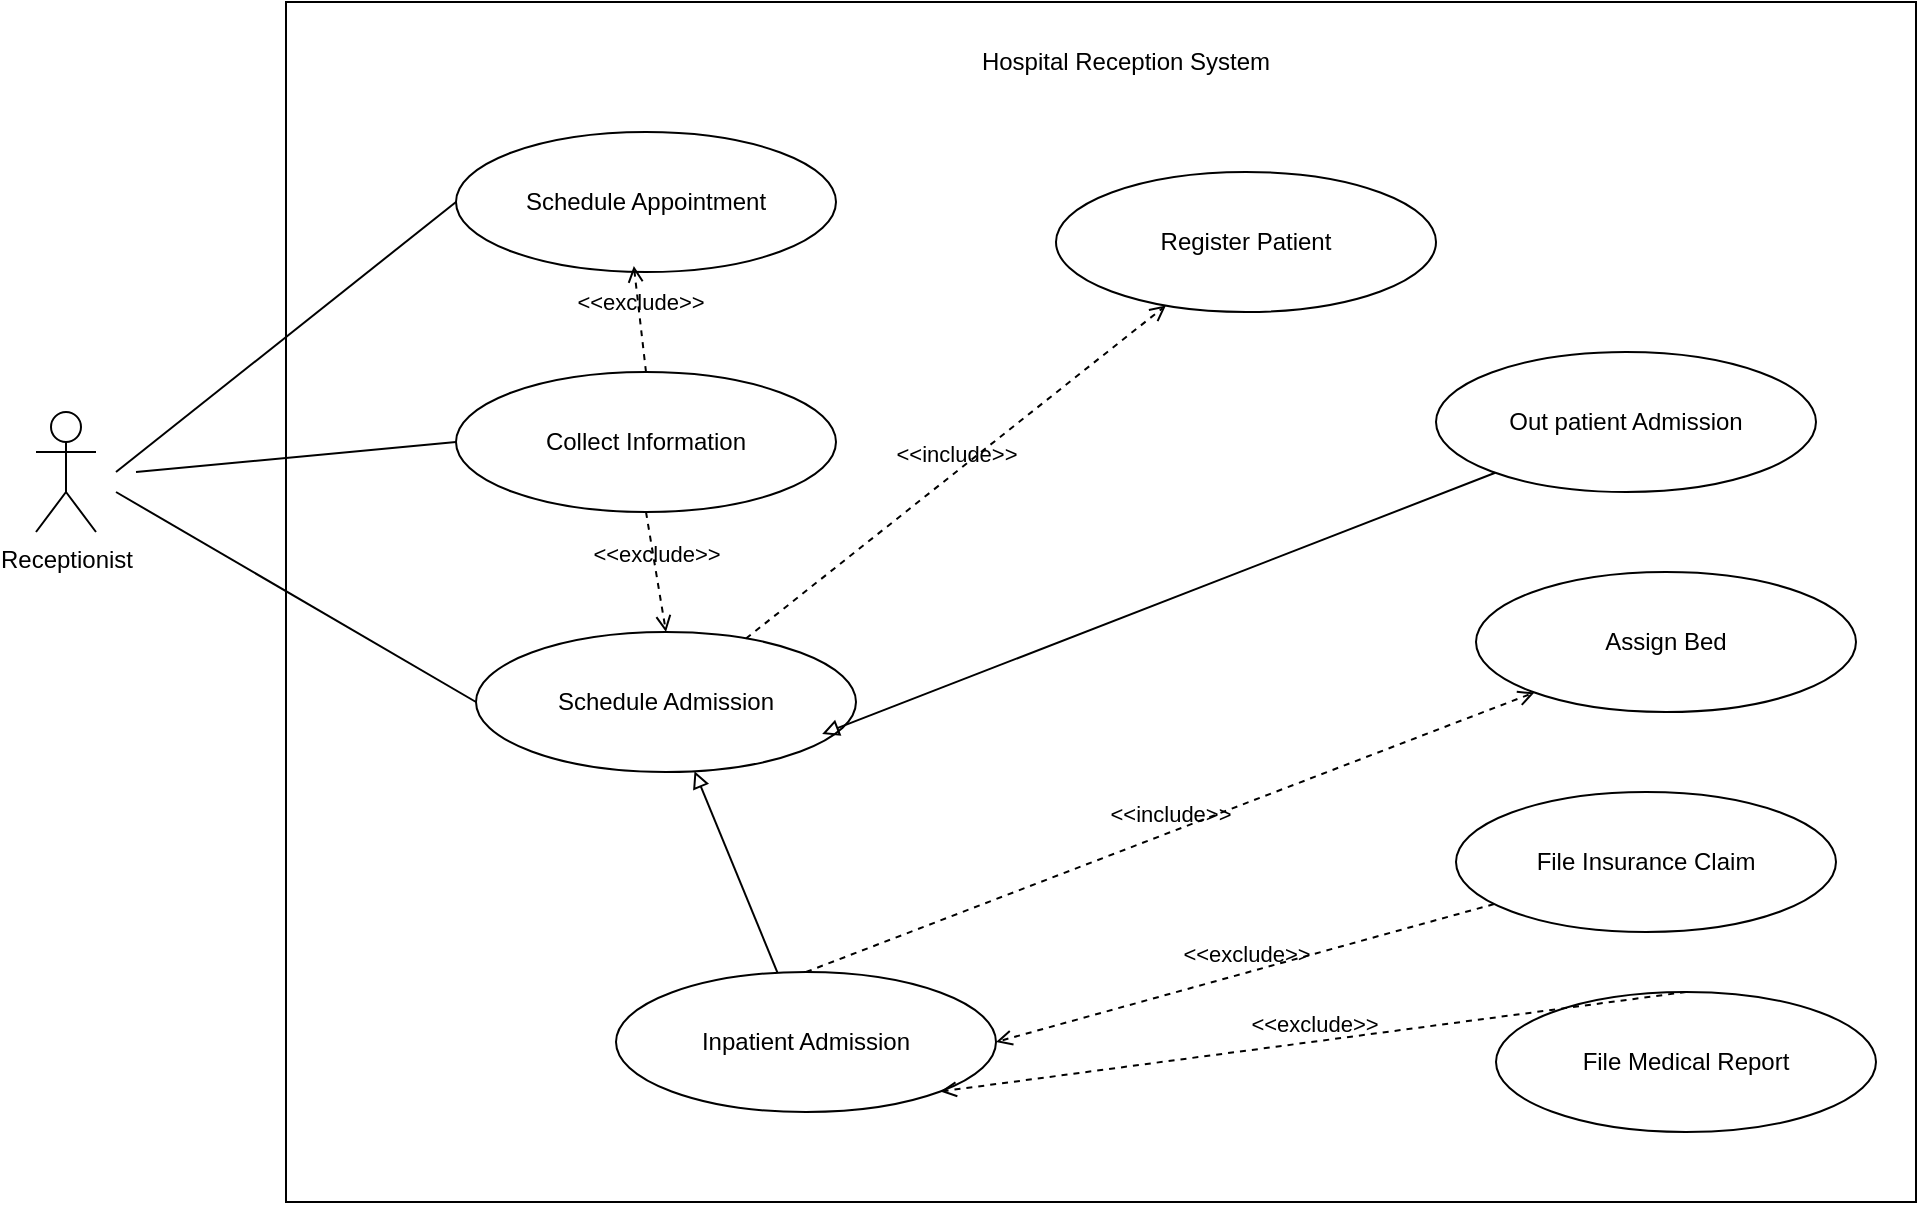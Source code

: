 <mxfile version="28.1.2" pages="2">
  <diagram name="Gmail - Use Cases" id="sMMjURSvRcraKmAr_0x2">
    <mxGraphModel dx="1103" dy="727" grid="1" gridSize="10" guides="1" tooltips="1" connect="1" arrows="1" fold="1" page="1" pageScale="1" pageWidth="850" pageHeight="1100" math="0" shadow="0">
      <root>
        <mxCell id="0" />
        <mxCell id="1" parent="0" />
        <mxCell id="c_KtkY77ZZmK-J9CgblS-4" value="" style="rounded=0;whiteSpace=wrap;html=1;" parent="1" vertex="1">
          <mxGeometry x="225" y="15" width="815" height="600" as="geometry" />
        </mxCell>
        <mxCell id="c_KtkY77ZZmK-J9CgblS-5" value="Hospital Reception System" style="text;html=1;align=center;verticalAlign=middle;whiteSpace=wrap;rounded=0;" parent="1" vertex="1">
          <mxGeometry x="560" y="30" width="170" height="30" as="geometry" />
        </mxCell>
        <mxCell id="c_KtkY77ZZmK-J9CgblS-6" value="Receptionist" style="shape=umlActor;verticalLabelPosition=bottom;verticalAlign=top;html=1;outlineConnect=0;" parent="1" vertex="1">
          <mxGeometry x="100" y="220" width="30" height="60" as="geometry" />
        </mxCell>
        <mxCell id="c_KtkY77ZZmK-J9CgblS-8" value="Schedule Appointment" style="ellipse;whiteSpace=wrap;html=1;" parent="1" vertex="1">
          <mxGeometry x="310" y="80" width="190" height="70" as="geometry" />
        </mxCell>
        <mxCell id="c_KtkY77ZZmK-J9CgblS-9" value="Schedule Admission" style="ellipse;whiteSpace=wrap;html=1;" parent="1" vertex="1">
          <mxGeometry x="320" y="330" width="190" height="70" as="geometry" />
        </mxCell>
        <mxCell id="c_KtkY77ZZmK-J9CgblS-10" value="Collect Information" style="ellipse;whiteSpace=wrap;html=1;" parent="1" vertex="1">
          <mxGeometry x="310" y="200" width="190" height="70" as="geometry" />
        </mxCell>
        <mxCell id="c_KtkY77ZZmK-J9CgblS-11" value="Register Patient" style="ellipse;whiteSpace=wrap;html=1;" parent="1" vertex="1">
          <mxGeometry x="610" y="100" width="190" height="70" as="geometry" />
        </mxCell>
        <mxCell id="c_KtkY77ZZmK-J9CgblS-12" value="Inpatient Admission" style="ellipse;whiteSpace=wrap;html=1;" parent="1" vertex="1">
          <mxGeometry x="390" y="500" width="190" height="70" as="geometry" />
        </mxCell>
        <mxCell id="c_KtkY77ZZmK-J9CgblS-13" value="Out patient Admission" style="ellipse;whiteSpace=wrap;html=1;" parent="1" vertex="1">
          <mxGeometry x="800" y="190" width="190" height="70" as="geometry" />
        </mxCell>
        <mxCell id="c_KtkY77ZZmK-J9CgblS-14" value="Assign Bed" style="ellipse;whiteSpace=wrap;html=1;" parent="1" vertex="1">
          <mxGeometry x="820" y="300" width="190" height="70" as="geometry" />
        </mxCell>
        <mxCell id="c_KtkY77ZZmK-J9CgblS-15" value="File Insurance Claim" style="ellipse;whiteSpace=wrap;html=1;" parent="1" vertex="1">
          <mxGeometry x="810" y="410" width="190" height="70" as="geometry" />
        </mxCell>
        <mxCell id="c_KtkY77ZZmK-J9CgblS-16" value="File Medical Report" style="ellipse;whiteSpace=wrap;html=1;" parent="1" vertex="1">
          <mxGeometry x="830" y="510" width="190" height="70" as="geometry" />
        </mxCell>
        <mxCell id="c_KtkY77ZZmK-J9CgblS-17" value="&amp;lt;&amp;lt;include&amp;gt;&amp;gt;" style="html=1;verticalAlign=bottom;labelBackgroundColor=none;endArrow=open;endFill=0;dashed=1;rounded=0;" parent="1" source="c_KtkY77ZZmK-J9CgblS-9" target="c_KtkY77ZZmK-J9CgblS-11" edge="1">
          <mxGeometry width="160" relative="1" as="geometry">
            <mxPoint x="250" y="390" as="sourcePoint" />
            <mxPoint x="410" y="390" as="targetPoint" />
          </mxGeometry>
        </mxCell>
        <mxCell id="c_KtkY77ZZmK-J9CgblS-19" value="" style="endArrow=block;html=1;rounded=0;endFill=0;" parent="1" source="c_KtkY77ZZmK-J9CgblS-12" target="c_KtkY77ZZmK-J9CgblS-9" edge="1">
          <mxGeometry width="50" height="50" relative="1" as="geometry">
            <mxPoint x="300" y="420" as="sourcePoint" />
            <mxPoint x="350" y="370" as="targetPoint" />
          </mxGeometry>
        </mxCell>
        <mxCell id="c_KtkY77ZZmK-J9CgblS-20" value="" style="endArrow=block;html=1;rounded=0;entryX=0.911;entryY=0.729;entryDx=0;entryDy=0;entryPerimeter=0;endFill=0;" parent="1" source="c_KtkY77ZZmK-J9CgblS-13" target="c_KtkY77ZZmK-J9CgblS-9" edge="1">
          <mxGeometry width="50" height="50" relative="1" as="geometry">
            <mxPoint x="702" y="340" as="sourcePoint" />
            <mxPoint x="560" y="398" as="targetPoint" />
          </mxGeometry>
        </mxCell>
        <mxCell id="c_KtkY77ZZmK-J9CgblS-21" value="&amp;lt;&amp;lt;include&amp;gt;&amp;gt;" style="html=1;verticalAlign=bottom;labelBackgroundColor=none;endArrow=open;endFill=0;dashed=1;rounded=0;exitX=0.5;exitY=0;exitDx=0;exitDy=0;" parent="1" source="c_KtkY77ZZmK-J9CgblS-12" target="c_KtkY77ZZmK-J9CgblS-14" edge="1">
          <mxGeometry width="160" relative="1" as="geometry">
            <mxPoint x="413" y="460" as="sourcePoint" />
            <mxPoint x="370" y="551" as="targetPoint" />
          </mxGeometry>
        </mxCell>
        <mxCell id="c_KtkY77ZZmK-J9CgblS-22" value="&amp;lt;&amp;lt;exclude&amp;gt;&amp;gt;" style="html=1;verticalAlign=bottom;labelBackgroundColor=none;endArrow=open;endFill=0;dashed=1;rounded=0;entryX=1;entryY=1;entryDx=0;entryDy=0;exitX=0.5;exitY=0;exitDx=0;exitDy=0;" parent="1" source="c_KtkY77ZZmK-J9CgblS-16" target="c_KtkY77ZZmK-J9CgblS-12" edge="1">
          <mxGeometry width="160" relative="1" as="geometry">
            <mxPoint x="483" y="510" as="sourcePoint" />
            <mxPoint x="440" y="601" as="targetPoint" />
          </mxGeometry>
        </mxCell>
        <mxCell id="c_KtkY77ZZmK-J9CgblS-23" value="&amp;lt;&amp;lt;exclude&amp;gt;&amp;gt;" style="html=1;verticalAlign=bottom;labelBackgroundColor=none;endArrow=open;endFill=0;dashed=1;rounded=0;entryX=1;entryY=0.5;entryDx=0;entryDy=0;" parent="1" source="c_KtkY77ZZmK-J9CgblS-15" target="c_KtkY77ZZmK-J9CgblS-12" edge="1">
          <mxGeometry width="160" relative="1" as="geometry">
            <mxPoint x="540" y="840" as="sourcePoint" />
            <mxPoint x="780" y="510" as="targetPoint" />
          </mxGeometry>
        </mxCell>
        <mxCell id="c_KtkY77ZZmK-J9CgblS-24" value="" style="endArrow=none;html=1;rounded=0;entryX=0;entryY=0.5;entryDx=0;entryDy=0;" parent="1" target="c_KtkY77ZZmK-J9CgblS-8" edge="1">
          <mxGeometry width="50" height="50" relative="1" as="geometry">
            <mxPoint x="140" y="250" as="sourcePoint" />
            <mxPoint x="170" y="110" as="targetPoint" />
          </mxGeometry>
        </mxCell>
        <mxCell id="c_KtkY77ZZmK-J9CgblS-25" value="" style="endArrow=none;html=1;rounded=0;entryX=0;entryY=0.5;entryDx=0;entryDy=0;" parent="1" target="c_KtkY77ZZmK-J9CgblS-9" edge="1">
          <mxGeometry width="50" height="50" relative="1" as="geometry">
            <mxPoint x="140" y="260" as="sourcePoint" />
            <mxPoint x="380" y="260" as="targetPoint" />
          </mxGeometry>
        </mxCell>
        <mxCell id="c_KtkY77ZZmK-J9CgblS-26" value="&amp;lt;&amp;lt;exclude&amp;gt;&amp;gt;" style="html=1;verticalAlign=bottom;labelBackgroundColor=none;endArrow=open;endFill=0;dashed=1;rounded=0;entryX=0.468;entryY=0.957;entryDx=0;entryDy=0;entryPerimeter=0;exitX=0.5;exitY=0;exitDx=0;exitDy=0;" parent="1" source="c_KtkY77ZZmK-J9CgblS-10" target="c_KtkY77ZZmK-J9CgblS-8" edge="1">
          <mxGeometry width="160" relative="1" as="geometry">
            <mxPoint x="857" y="300" as="sourcePoint" />
            <mxPoint x="780" y="320" as="targetPoint" />
          </mxGeometry>
        </mxCell>
        <mxCell id="c_KtkY77ZZmK-J9CgblS-27" value="&amp;lt;&amp;lt;exclude&amp;gt;&amp;gt;" style="html=1;verticalAlign=bottom;labelBackgroundColor=none;endArrow=open;endFill=0;dashed=1;rounded=0;entryX=0.5;entryY=0;entryDx=0;entryDy=0;exitX=0.5;exitY=1;exitDx=0;exitDy=0;" parent="1" source="c_KtkY77ZZmK-J9CgblS-10" target="c_KtkY77ZZmK-J9CgblS-9" edge="1">
          <mxGeometry width="160" relative="1" as="geometry">
            <mxPoint x="486" y="306.5" as="sourcePoint" />
            <mxPoint x="480" y="243.5" as="targetPoint" />
          </mxGeometry>
        </mxCell>
        <mxCell id="c_KtkY77ZZmK-J9CgblS-28" value="" style="endArrow=none;html=1;rounded=0;entryX=0;entryY=0.5;entryDx=0;entryDy=0;" parent="1" target="c_KtkY77ZZmK-J9CgblS-10" edge="1">
          <mxGeometry width="50" height="50" relative="1" as="geometry">
            <mxPoint x="150" y="250" as="sourcePoint" />
            <mxPoint x="410" y="220" as="targetPoint" />
          </mxGeometry>
        </mxCell>
      </root>
    </mxGraphModel>
  </diagram>
  <diagram name="Hospital - Reception" id="FikDlIBmy7CB5HOo17jk">
    <mxGraphModel dx="1178" dy="646" grid="1" gridSize="10" guides="1" tooltips="1" connect="1" arrows="1" fold="1" page="1" pageScale="1" pageWidth="827" pageHeight="1169">
      <root>
        <mxCell id="0" />
        <mxCell id="1" parent="0" />
        <!-- Actors -->
        <mxCell id="a-receptionist" value="Receptionist" style="shape=umlActor;verticalLabelPosition=bottom;verticalAlign=top;html=1;" vertex="1" parent="1">
          <mxGeometry x="40" y="40" width="40" height="80" as="geometry" />
        </mxCell>
        <mxCell id="a-patient" value="Patient" style="shape=umlActor;verticalLabelPosition=bottom;verticalAlign=top;html=1;" vertex="1" parent="1">
          <mxGeometry x="40" y="160" width="40" height="80" as="geometry" />
        </mxCell>
        <mxCell id="a-insurer" value="Insurance Provider" style="shape=umlActor;verticalLabelPosition=bottom;verticalAlign=top;html=1;" vertex="1" parent="1">
          <mxGeometry x="40" y="280" width="40" height="80" as="geometry" />
        </mxCell>
        <mxCell id="a-ward" value="Ward / Bed Mgmt" style="shape=umlActor;verticalLabelPosition=bottom;verticalAlign=top;html=1;" vertex="1" parent="1">
          <mxGeometry x="40" y="400" width="40" height="80" as="geometry" />
        </mxCell>
        <!-- Use cases -->
        <mxCell id="uc-schedule-appt" value="Schedule Appointment" style="ellipse;whiteSpace=wrap;html=1;" vertex="1" parent="1">
          <mxGeometry x="160" y="20" width="170" height="50" as="geometry" />
        </mxCell>
        <mxCell id="uc-schedule-adm" value="Schedule Admission" style="ellipse;whiteSpace=wrap;html=1;" vertex="1" parent="1">
          <mxGeometry x="360" y="20" width="170" height="50" as="geometry" />
        </mxCell>
        <mxCell id="uc-collect-info" value="Collect Patient Info" style="ellipse;whiteSpace=wrap;html=1;" vertex="1" parent="1">
          <mxGeometry x="160" y="100" width="170" height="50" as="geometry" />
        </mxCell>
        <mxCell id="uc-register" value="Patient Registration" style="ellipse;whiteSpace=wrap;html=1;" vertex="1" parent="1">
          <mxGeometry x="360" y="100" width="170" height="50" as="geometry" />
        </mxCell>
        <mxCell id="uc-admit" value="Admit Patient" style="ellipse;whiteSpace=wrap;html=1;" vertex="1" parent="1">
          <mxGeometry x="160" y="180" width="170" height="50" as="geometry" />
        </mxCell>
        <mxCell id="uc-assign-bed" value="Assign Bed" style="ellipse;whiteSpace=wrap;html=1;" vertex="1" parent="1">
          <mxGeometry x="360" y="180" width="150" height="50" as="geometry" />
        </mxCell>
        <mxCell id="uc-file-claim" value="File Insurance Claim" style="ellipse;whiteSpace=wrap;html=1;" vertex="1" parent="1">
          <mxGeometry x="160" y="260" width="170" height="50" as="geometry" />
        </mxCell>
        <mxCell id="uc-file-report" value="File Medical Report" style="ellipse;whiteSpace=wrap;html=1;" vertex="1" parent="1">
          <mxGeometry x="360" y="260" width="170" height="50" as="geometry" />
        </mxCell>
        <!-- Edges: actors to use cases -->
        <mxCell id="e-patient-appt" style="edgeStyle=orthogonalEdgeStyle;rounded=0;" edge="1" parent="1" source="a-patient" target="uc-schedule-appt">
          <mxGeometry relative="1" as="geometry" />
        </mxCell>
        <mxCell id="e-recep-appt" style="edgeStyle=orthogonalEdgeStyle;rounded=0;" edge="1" parent="1" source="a-receptionist" target="uc-schedule-appt">
          <mxGeometry relative="1" as="geometry" />
        </mxCell>
        <mxCell id="e-recep-adm" style="edgeStyle=orthogonalEdgeStyle;rounded=0;" edge="1" parent="1" source="a-receptionist" target="uc-schedule-adm">
          <mxGeometry relative="1" as="geometry" />
        </mxCell>
        <mxCell id="e-recep-collect" style="edgeStyle=orthogonalEdgeStyle;rounded=0;" edge="1" parent="1" source="a-receptionist" target="uc-collect-info">
          <mxGeometry relative="1" as="geometry" />
        </mxCell>
        <mxCell id="e-recep-register" style="edgeStyle=orthogonalEdgeStyle;rounded=0;" edge="1" parent="1" source="a-receptionist" target="uc-register">
          <mxGeometry relative="1" as="geometry" />
        </mxCell>
        <mxCell id="e-recep-admit" style="edgeStyle=orthogonalEdgeStyle;rounded=0;" edge="1" parent="1" source="a-receptionist" target="uc-admit">
          <mxGeometry relative="1" as="geometry" />
        </mxCell>
        <mxCell id="e-ward-assign" style="edgeStyle=orthogonalEdgeStyle;rounded=0;" edge="1" parent="1" source="a-ward" target="uc-assign-bed">
          <mxGeometry relative="1" as="geometry" />
        </mxCell>
        <mxCell id="e-recep-assign" style="edgeStyle=orthogonalEdgeStyle;rounded=0;" edge="1" parent="1" source="a-receptionist" target="uc-assign-bed">
          <mxGeometry relative="1" as="geometry" />
        </mxCell>
        <mxCell id="e-recep-claim" style="edgeStyle=orthogonalEdgeStyle;rounded=0;" edge="1" parent="1" source="a-receptionist" target="uc-file-claim">
          <mxGeometry relative="1" as="geometry" />
        </mxCell>
        <mxCell id="e-insurer-claim" style="edgeStyle=orthogonalEdgeStyle;rounded=0;" edge="1" parent="1" source="a-insurer" target="uc-file-claim">
          <mxGeometry relative="1" as="geometry" />
        </mxCell>
        <mxCell id="e-recep-report" style="edgeStyle=orthogonalEdgeStyle;rounded=0;" edge="1" parent="1" source="a-receptionist" target="uc-file-report">
          <mxGeometry relative="1" as="geometry" />
        </mxCell>
        <!-- Precondition annotation: Registration -> Admit -->
        <mxCell id="note-precondition" value="Registration is a precondition for Admit" style="text;html=1;strokeColor=none;align=left;verticalAlign=top;fontStyle=2" vertex="1" parent="1">
          <mxGeometry x="160" y="240" width="370" height="30" as="geometry" />
        </mxCell>
      </root>
    </mxGraphModel>
  </diagram>
</mxfile>
